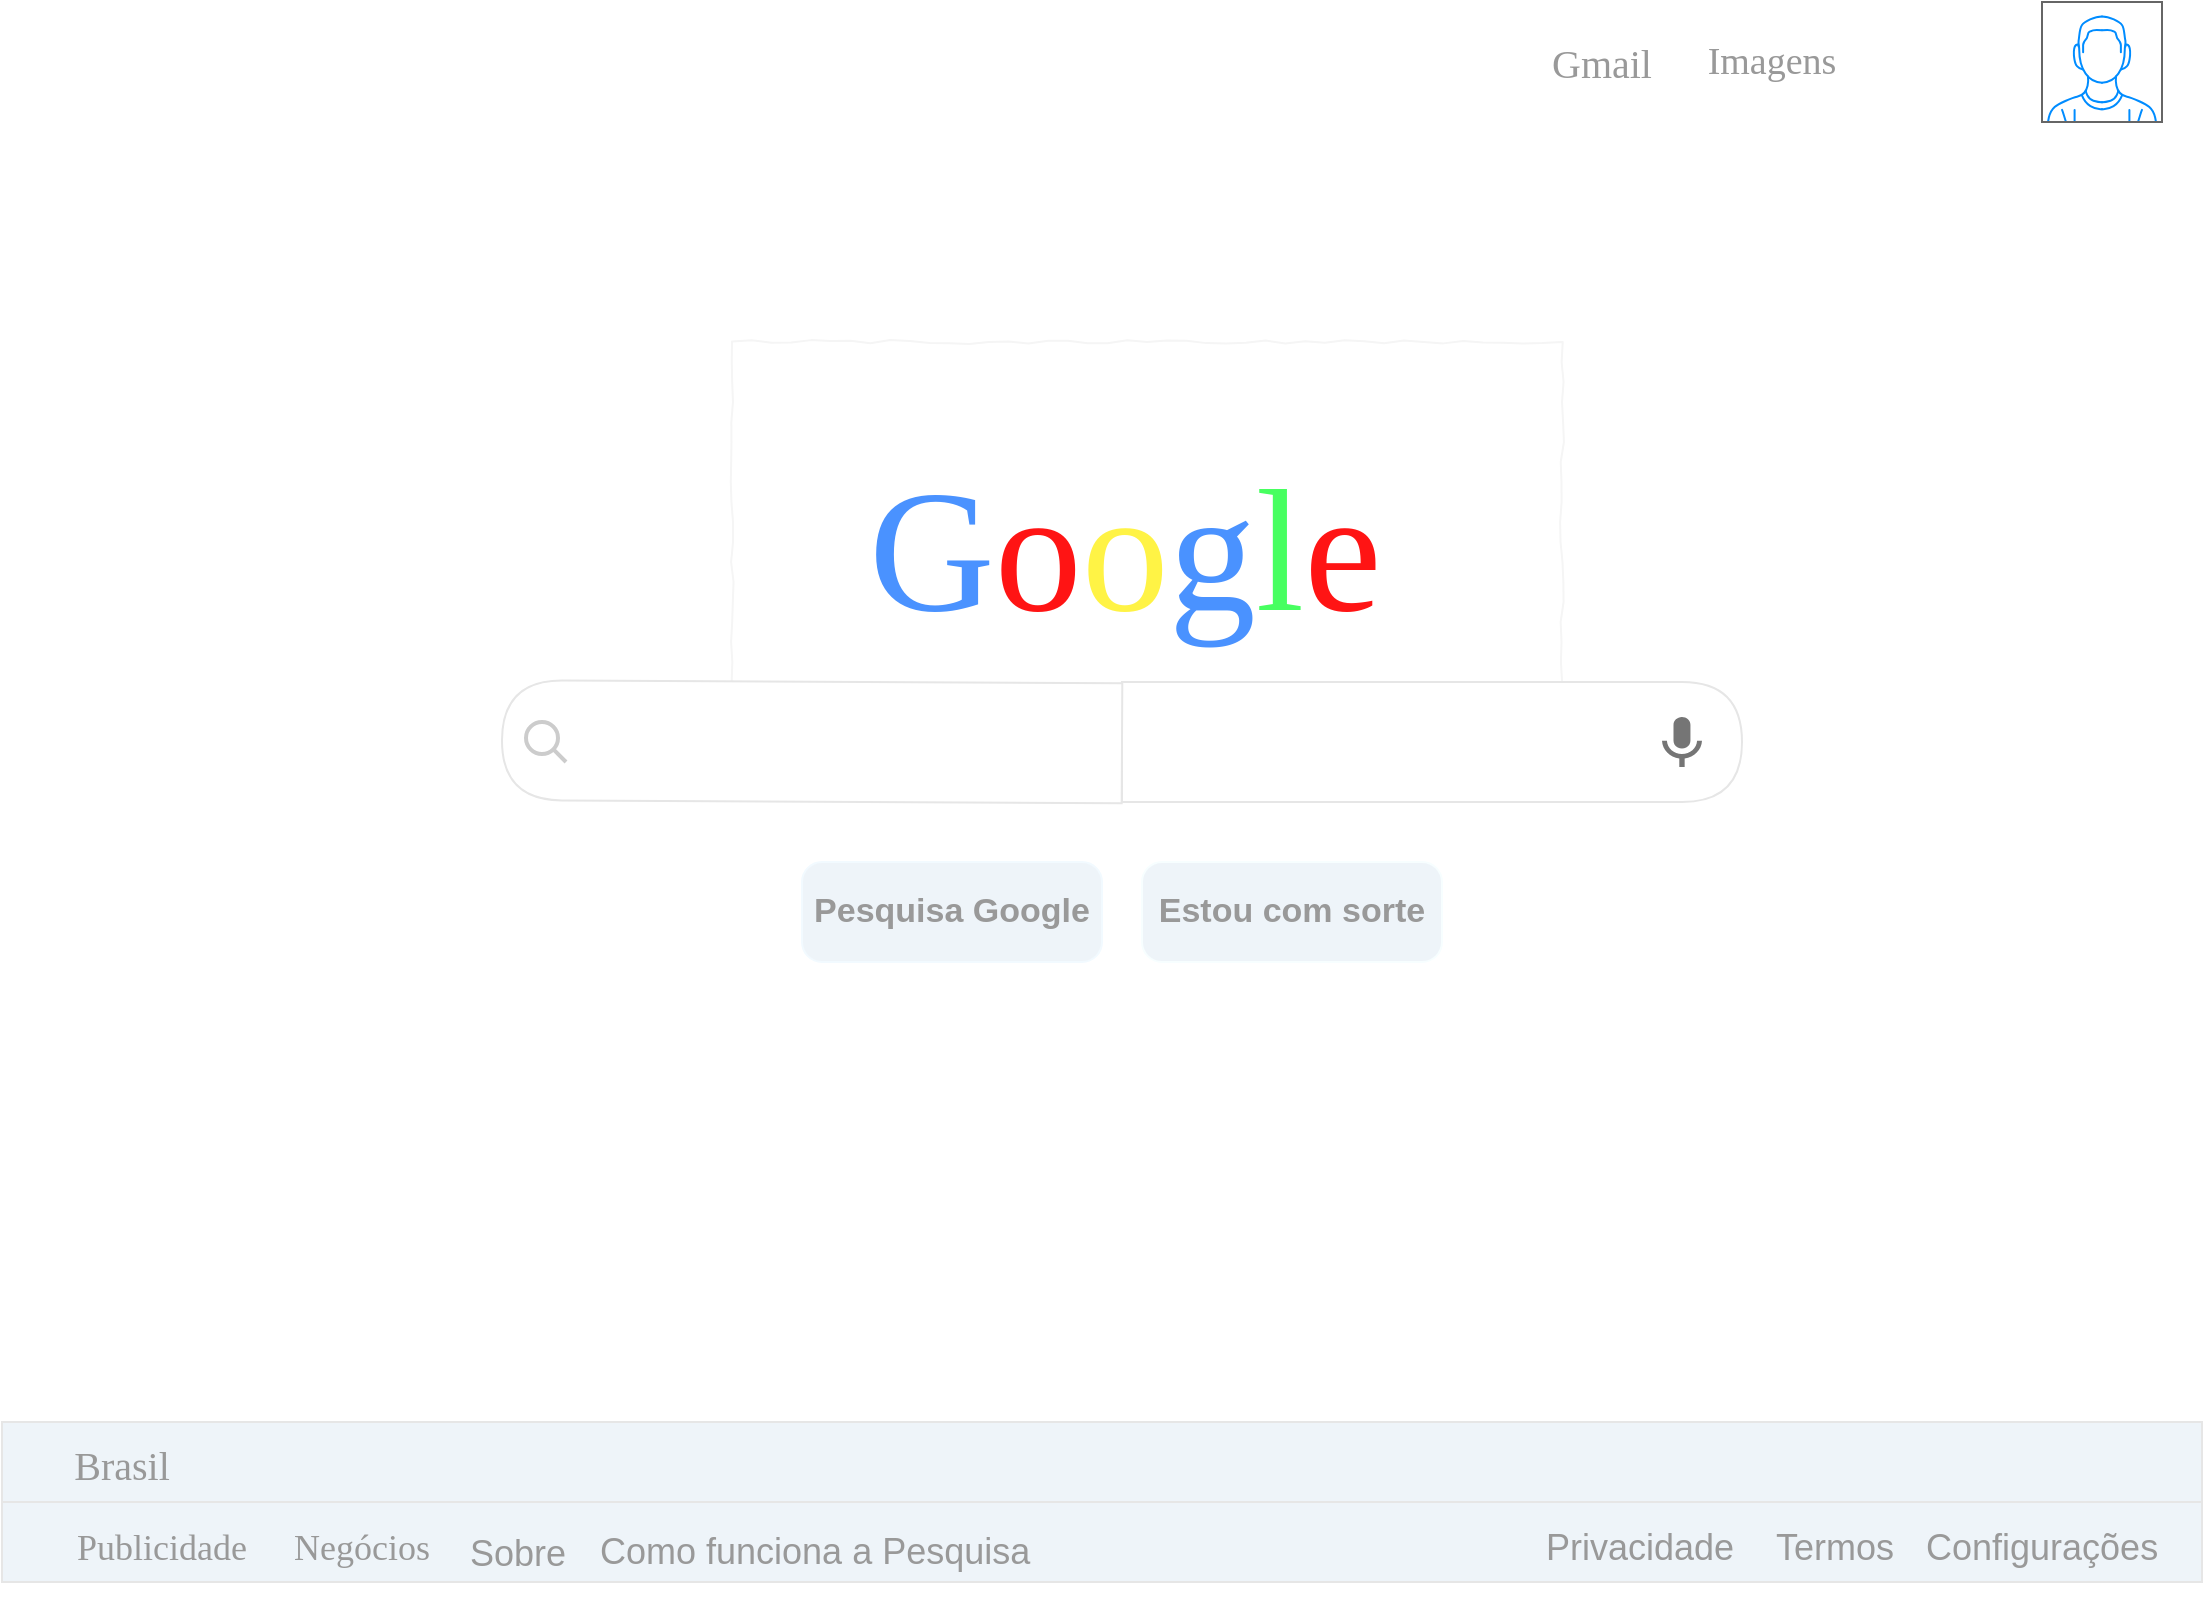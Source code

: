 <mxfile version="13.7.7" type="github">
  <diagram name="Page-1" id="03018318-947c-dd8e-b7a3-06fadd420f32">
    <mxGraphModel dx="1422" dy="772" grid="1" gridSize="10" guides="1" tooltips="1" connect="1" arrows="1" fold="1" page="1" pageScale="1" pageWidth="1100" pageHeight="850" background="#ffffff" math="0" shadow="0">
      <root>
        <mxCell id="0" />
        <mxCell id="1" parent="0" />
        <mxCell id="677b7b8949515195-2" value="&lt;font style=&quot;font-size: 87px;&quot;&gt;&lt;font style=&quot;font-size: 87px;&quot; color=&quot;#4a92ff&quot;&gt;G&lt;/font&gt;&lt;font color=&quot;#ff1414&quot; style=&quot;font-size: 87px;&quot;&gt;o&lt;/font&gt;&lt;font color=&quot;#fff345&quot; style=&quot;font-size: 87px;&quot;&gt;o&lt;/font&gt;&lt;font style=&quot;font-size: 87px;&quot; color=&quot;#4a92ff&quot;&gt;g&lt;/font&gt;&lt;font color=&quot;#47ff60&quot; style=&quot;font-size: 87px;&quot;&gt;l&lt;/font&gt;&lt;font color=&quot;#ff1414&quot; style=&quot;font-size: 87px;&quot;&gt;e&lt;/font&gt;&lt;font color=&quot;#fff345&quot; style=&quot;font-size: 87px;&quot;&gt;&amp;nbsp;&lt;/font&gt;&lt;/font&gt;" style="whiteSpace=wrap;html=1;rounded=0;shadow=0;labelBackgroundColor=none;strokeWidth=1;fontFamily=Sans-Serif Product Sans;fontSize=87;align=center;comic=1;fontSource=https%3A%2F%2Ffonts.googleapis.com%2Fcss%3Ffamily%3DSans-Serif%2BProduct%2BSans;strokeColor=#F5F5F5;fillColor=none;" parent="1" vertex="1">
          <mxGeometry x="365" y="180" width="415" height="210" as="geometry" />
        </mxCell>
        <mxCell id="LORGKalKXRCHP3hVERGS-8" value="&lt;font&gt;Pesquisa Google&lt;/font&gt;" style="strokeWidth=1;shadow=0;dashed=0;align=center;html=1;shape=mxgraph.mockup.buttons.button;mainText=;buttonStyle=round;fontSize=17;fontStyle=1;whiteSpace=wrap;fontColor=#999999;strokeColor=#F2FAFF;fillColor=#EEF4F9;" vertex="1" parent="1">
          <mxGeometry x="400" y="440" width="150" height="50" as="geometry" />
        </mxCell>
        <mxCell id="LORGKalKXRCHP3hVERGS-9" value="&lt;font&gt;Estou com sorte&lt;/font&gt;" style="strokeWidth=1;shadow=0;dashed=0;align=center;html=1;shape=mxgraph.mockup.buttons.button;mainText=;buttonStyle=round;fontSize=17;fontStyle=1;whiteSpace=wrap;fontColor=#999999;strokeColor=#F7FEFF;fillColor=#EEF4f9;" vertex="1" parent="1">
          <mxGeometry x="570" y="440" width="150" height="50" as="geometry" />
        </mxCell>
        <mxCell id="LORGKalKXRCHP3hVERGS-17" value="Gmail" style="text;html=1;strokeColor=none;fillColor=none;align=center;verticalAlign=middle;whiteSpace=wrap;rounded=0;shadow=0;sketch=0;fontFamily=Sans-Serif Product Sans;fontSize=20;fontColor=#999999;" vertex="1" parent="1">
          <mxGeometry x="780" y="30" width="40" height="20" as="geometry" />
        </mxCell>
        <mxCell id="LORGKalKXRCHP3hVERGS-18" value="Imagens" style="text;html=1;strokeColor=none;fillColor=none;align=center;verticalAlign=middle;whiteSpace=wrap;rounded=0;shadow=0;sketch=0;fontFamily=Sans-Serif Product Sans;fontSize=19;fontColor=#999999;" vertex="1" parent="1">
          <mxGeometry x="840" y="30" width="90" height="20" as="geometry" />
        </mxCell>
        <mxCell id="LORGKalKXRCHP3hVERGS-53" value="" style="verticalLabelPosition=bottom;shadow=0;dashed=0;align=center;html=1;verticalAlign=top;strokeWidth=1;shape=mxgraph.mockup.containers.userMale;strokeColor=#666666;strokeColor2=#008cff;sketch=0;fontFamily=Sans-Serif Product Sans;fontSize=19;fontColor=#666666;fillColor=none;resizeWidth=0;noLabel=0;backgroundOutline=0;" vertex="1" parent="1">
          <mxGeometry x="1020" y="10" width="60" height="60" as="geometry" />
        </mxCell>
        <mxCell id="LORGKalKXRCHP3hVERGS-56" value="" style="rounded=0;whiteSpace=wrap;html=1;shadow=0;sketch=0;fontFamily=Sans-Serif Product Sans;fontSize=87;fontColor=#666666;labelBackgroundColor=#CCFFFF;strokeColor=#E6E6E6;fillColor=#EEF4F9;" vertex="1" parent="1">
          <mxGeometry y="720" width="1100" height="40" as="geometry" />
        </mxCell>
        <mxCell id="LORGKalKXRCHP3hVERGS-58" value="" style="rounded=0;whiteSpace=wrap;html=1;shadow=0;sketch=0;fontFamily=Sans-Serif Product Sans;fontSize=87;strokeColor=#E6E6E6;fillColor=#EEF4F9;" vertex="1" parent="1">
          <mxGeometry y="760" width="1100" height="40" as="geometry" />
        </mxCell>
        <mxCell id="LORGKalKXRCHP3hVERGS-59" value="&lt;font style=&quot;font-size: 18px&quot;&gt;Publicidade&lt;/font&gt;" style="text;html=1;strokeColor=none;fillColor=none;align=center;verticalAlign=middle;whiteSpace=wrap;rounded=0;shadow=0;sketch=0;fontFamily=Sans-Serif Product Sans;fontSize=87;fontColor=#999999;" vertex="1" parent="1">
          <mxGeometry x="60" y="750" width="40" height="20" as="geometry" />
        </mxCell>
        <mxCell id="LORGKalKXRCHP3hVERGS-61" value="&lt;font style=&quot;font-size: 18px&quot;&gt;Negócios&lt;/font&gt;" style="text;html=1;strokeColor=none;fillColor=none;align=center;verticalAlign=middle;whiteSpace=wrap;rounded=0;shadow=0;sketch=0;fontFamily=Sans-Serif Product Sans;fontSize=87;fontColor=#999999;" vertex="1" parent="1">
          <mxGeometry x="160" y="750" width="40" height="20" as="geometry" />
        </mxCell>
        <mxCell id="LORGKalKXRCHP3hVERGS-62" value="&lt;span style=&quot;font-family: helvetica, arial, sans-serif; font-style: normal; font-weight: 400; letter-spacing: normal; text-align: center; text-indent: 0px; text-transform: none; word-spacing: 0px; display: inline; float: none;&quot;&gt;&lt;font style=&quot;font-size: 18px&quot;&gt;Sobre&lt;/font&gt;&lt;/span&gt;" style="text;whiteSpace=wrap;html=1;fontSize=87;fontFamily=Sans-Serif Product Sans;fontColor=#999999;" vertex="1" parent="1">
          <mxGeometry x="232" y="703" width="80" height="30" as="geometry" />
        </mxCell>
        <mxCell id="LORGKalKXRCHP3hVERGS-63" value="&lt;span style=&quot;font-family: helvetica, arial, sans-serif; font-style: normal; font-weight: 400; letter-spacing: normal; text-align: center; text-indent: 0px; text-transform: none; word-spacing: 0px; display: inline; float: none;&quot;&gt;&lt;font style=&quot;font-size: 18px&quot;&gt;Como funciona a Pesquisa&lt;/font&gt;&lt;/span&gt;" style="text;whiteSpace=wrap;html=1;fontSize=87;fontFamily=Sans-Serif Product Sans;fontColor=#999999;" vertex="1" parent="1">
          <mxGeometry x="297" y="702" width="220" height="100" as="geometry" />
        </mxCell>
        <mxCell id="LORGKalKXRCHP3hVERGS-55" value="&lt;font style=&quot;font-size: 20px&quot;&gt;Brasil&lt;/font&gt;" style="text;html=1;strokeColor=none;fillColor=none;align=center;verticalAlign=middle;whiteSpace=wrap;rounded=0;shadow=0;sketch=0;fontFamily=Sans-Serif Product Sans;fontSize=87;fontColor=#999999;" vertex="1" parent="1">
          <mxGeometry x="40" y="710" width="40" height="20" as="geometry" />
        </mxCell>
        <mxCell id="LORGKalKXRCHP3hVERGS-66" value="&lt;span style=&quot;font-family: helvetica, arial, sans-serif; font-style: normal; font-weight: 400; letter-spacing: normal; text-align: center; text-indent: 0px; text-transform: none; word-spacing: 0px; display: inline; float: none;&quot;&gt;&lt;font style=&quot;font-size: 18px&quot;&gt;Privacidade&lt;/font&gt;&lt;/span&gt;" style="text;whiteSpace=wrap;html=1;fontSize=87;fontFamily=Sans-Serif Product Sans;fontColor=#999999;" vertex="1" parent="1">
          <mxGeometry x="770" y="700" width="80" height="100" as="geometry" />
        </mxCell>
        <mxCell id="LORGKalKXRCHP3hVERGS-67" value="&lt;span style=&quot;font-family: helvetica, arial, sans-serif; font-style: normal; font-weight: 400; letter-spacing: normal; text-align: center; text-indent: 0px; text-transform: none; word-spacing: 0px; display: inline; float: none;&quot;&gt;&lt;font style=&quot;font-size: 18px&quot;&gt;Termos&lt;/font&gt;&lt;/span&gt;" style="text;whiteSpace=wrap;html=1;fontSize=87;fontFamily=Sans-Serif Product Sans;fontColor=#999999;" vertex="1" parent="1">
          <mxGeometry x="885" y="700" width="80" height="100" as="geometry" />
        </mxCell>
        <mxCell id="LORGKalKXRCHP3hVERGS-68" value="&lt;span style=&quot;font-family: helvetica, arial, sans-serif; font-style: normal; font-weight: 400; letter-spacing: normal; text-align: center; text-indent: 0px; text-transform: none; word-spacing: 0px; display: inline; float: none;&quot;&gt;&lt;font style=&quot;font-size: 18px&quot;&gt;Configurações&lt;/font&gt;&lt;/span&gt;" style="text;whiteSpace=wrap;html=1;fontSize=87;fontFamily=Sans-Serif Product Sans;fontColor=#999999;" vertex="1" parent="1">
          <mxGeometry x="960" y="700" width="80" height="100" as="geometry" />
        </mxCell>
        <mxCell id="LORGKalKXRCHP3hVERGS-74" value="" style="shape=delay;whiteSpace=wrap;html=1;shadow=0;labelBackgroundColor=#CCFFFF;sketch=0;fontFamily=Sans-Serif Product Sans;fontSize=87;strokeColor=#E6E6E6;" vertex="1" parent="1">
          <mxGeometry x="560" y="350" width="310" height="60" as="geometry" />
        </mxCell>
        <mxCell id="LORGKalKXRCHP3hVERGS-75" value="" style="shape=delay;whiteSpace=wrap;html=1;shadow=0;labelBackgroundColor=#CCFFFF;sketch=0;fontFamily=Sans-Serif Product Sans;fontSize=87;fontColor=#999999;rotation=-179.7;strokeColor=#E6E6E6;" vertex="1" parent="1">
          <mxGeometry x="250" y="349.85" width="310" height="60" as="geometry" />
        </mxCell>
        <mxCell id="LORGKalKXRCHP3hVERGS-82" value="" style="dashed=0;connectable=0;html=1;fillColor=#757575;strokeColor=none;shape=mxgraph.gcp2.live;part=1;" vertex="1" parent="1">
          <mxGeometry x="830" y="367.5" width="20" height="25" as="geometry" />
        </mxCell>
        <mxCell id="LORGKalKXRCHP3hVERGS-83" value="" style="shape=image;html=1;verticalAlign=top;verticalLabelPosition=bottom;labelBackgroundColor=#ffffff;imageAspect=0;aspect=fixed;image=https://cdn3.iconfinder.com/data/icons/google-material-design-icons/48/ic_keyboard_48px-128.png;shadow=0;sketch=0;strokeColor=#E6E6E6;fillColor=#ffffff;fontFamily=Sans-Serif Product Sans;fontSize=87;fontColor=#999999;" vertex="1" parent="1">
          <mxGeometry x="780" y="365" width="30" height="30" as="geometry" />
        </mxCell>
        <mxCell id="LORGKalKXRCHP3hVERGS-84" value="" style="html=1;verticalLabelPosition=bottom;align=center;labelBackgroundColor=#ffffff;verticalAlign=top;strokeWidth=2;shadow=0;dashed=0;shape=mxgraph.ios7.icons.looking_glass;sketch=0;fillColor=#ffffff;fontFamily=Sans-Serif Product Sans;fontSize=87;fontColor=#999999;strokeColor=#CCCCCC;" vertex="1" parent="1">
          <mxGeometry x="262" y="370" width="20" height="20" as="geometry" />
        </mxCell>
        <mxCell id="LORGKalKXRCHP3hVERGS-85" value="" style="shape=image;html=1;verticalAlign=top;verticalLabelPosition=bottom;labelBackgroundColor=#ffffff;imageAspect=0;aspect=fixed;image=https://cdn3.iconfinder.com/data/icons/google-material-design-icons/48/ic_apps_48px-128.png;shadow=0;sketch=0;strokeColor=#F7FEFF;fillColor=#ffffff;fontFamily=Sans-Serif Product Sans;fontSize=87;fontColor=#999999;" vertex="1" parent="1">
          <mxGeometry x="950" y="20" width="40" height="40" as="geometry" />
        </mxCell>
      </root>
    </mxGraphModel>
  </diagram>
</mxfile>
